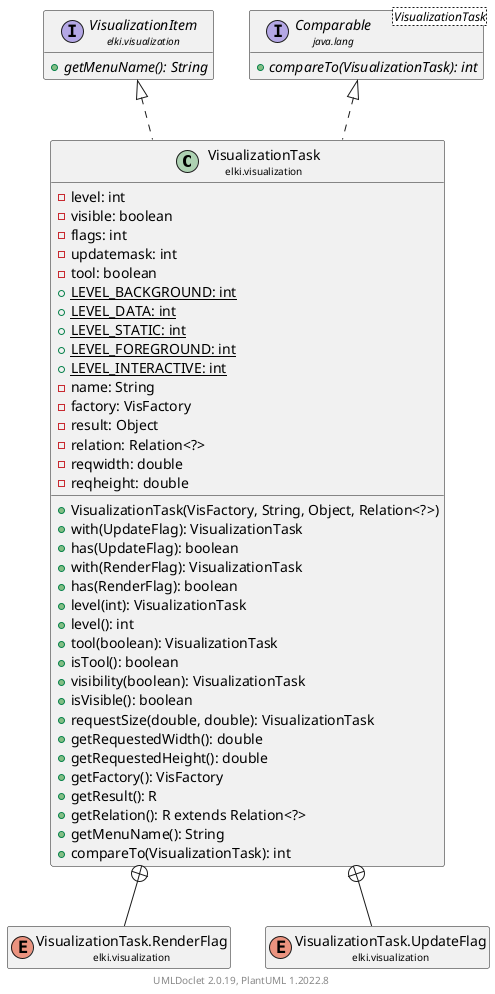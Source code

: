 @startuml
    remove .*\.(Instance|Par|Parameterizer|Factory)$
    set namespaceSeparator none
    hide empty fields
    hide empty methods

    class "<size:14>VisualizationTask\n<size:10>elki.visualization" as elki.visualization.VisualizationTask [[VisualizationTask.html]] {
        -level: int
        -visible: boolean
        -flags: int
        -updatemask: int
        -tool: boolean
        {static} +LEVEL_BACKGROUND: int
        {static} +LEVEL_DATA: int
        {static} +LEVEL_STATIC: int
        {static} +LEVEL_FOREGROUND: int
        {static} +LEVEL_INTERACTIVE: int
        -name: String
        -factory: VisFactory
        -result: Object
        -relation: Relation<?>
        -reqwidth: double
        -reqheight: double
        +VisualizationTask(VisFactory, String, Object, Relation<?>)
        +with(UpdateFlag): VisualizationTask
        +has(UpdateFlag): boolean
        +with(RenderFlag): VisualizationTask
        +has(RenderFlag): boolean
        +level(int): VisualizationTask
        +level(): int
        +tool(boolean): VisualizationTask
        +isTool(): boolean
        +visibility(boolean): VisualizationTask
        +isVisible(): boolean
        +requestSize(double, double): VisualizationTask
        +getRequestedWidth(): double
        +getRequestedHeight(): double
        +getFactory(): VisFactory
        +getResult(): R
        +getRelation(): R extends Relation<?>
        +getMenuName(): String
        +compareTo(VisualizationTask): int
    }

    interface "<size:14>VisualizationItem\n<size:10>elki.visualization" as elki.visualization.VisualizationItem [[VisualizationItem.html]] {
        {abstract} +getMenuName(): String
    }
    interface "<size:14>Comparable\n<size:10>java.lang" as java.lang.Comparable<VisualizationTask> {
        {abstract} +compareTo(VisualizationTask): int
    }
    enum "<size:14>VisualizationTask.RenderFlag\n<size:10>elki.visualization" as elki.visualization.VisualizationTask.RenderFlag [[VisualizationTask.RenderFlag.html]]
    enum "<size:14>VisualizationTask.UpdateFlag\n<size:10>elki.visualization" as elki.visualization.VisualizationTask.UpdateFlag [[VisualizationTask.UpdateFlag.html]]

    elki.visualization.VisualizationItem <|.. elki.visualization.VisualizationTask
    java.lang.Comparable <|.. elki.visualization.VisualizationTask
    elki.visualization.VisualizationTask +-- elki.visualization.VisualizationTask.RenderFlag
    elki.visualization.VisualizationTask +-- elki.visualization.VisualizationTask.UpdateFlag

    center footer UMLDoclet 2.0.19, PlantUML 1.2022.8
@enduml
